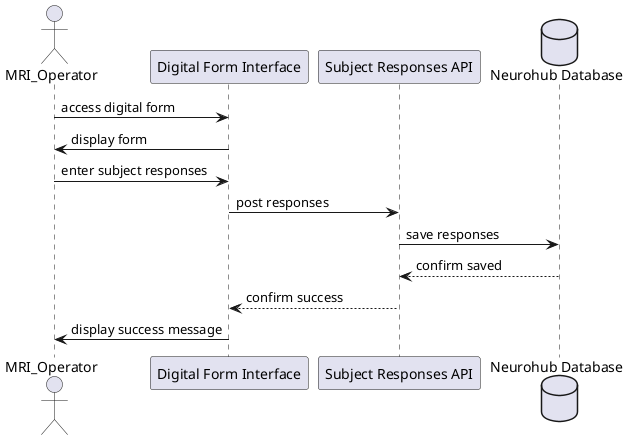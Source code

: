 @startuml
actor MRI_Operator as operator
participant "Digital Form Interface" as formInterface
participant "Subject Responses API" as responsesAPI
database "Neurohub Database" as database

operator -> formInterface : access digital form
formInterface -> operator : display form
operator -> formInterface : enter subject responses
formInterface -> responsesAPI : post responses
responsesAPI -> database : save responses
database --> responsesAPI : confirm saved
responsesAPI --> formInterface : confirm success
formInterface -> operator : display success message
@enduml